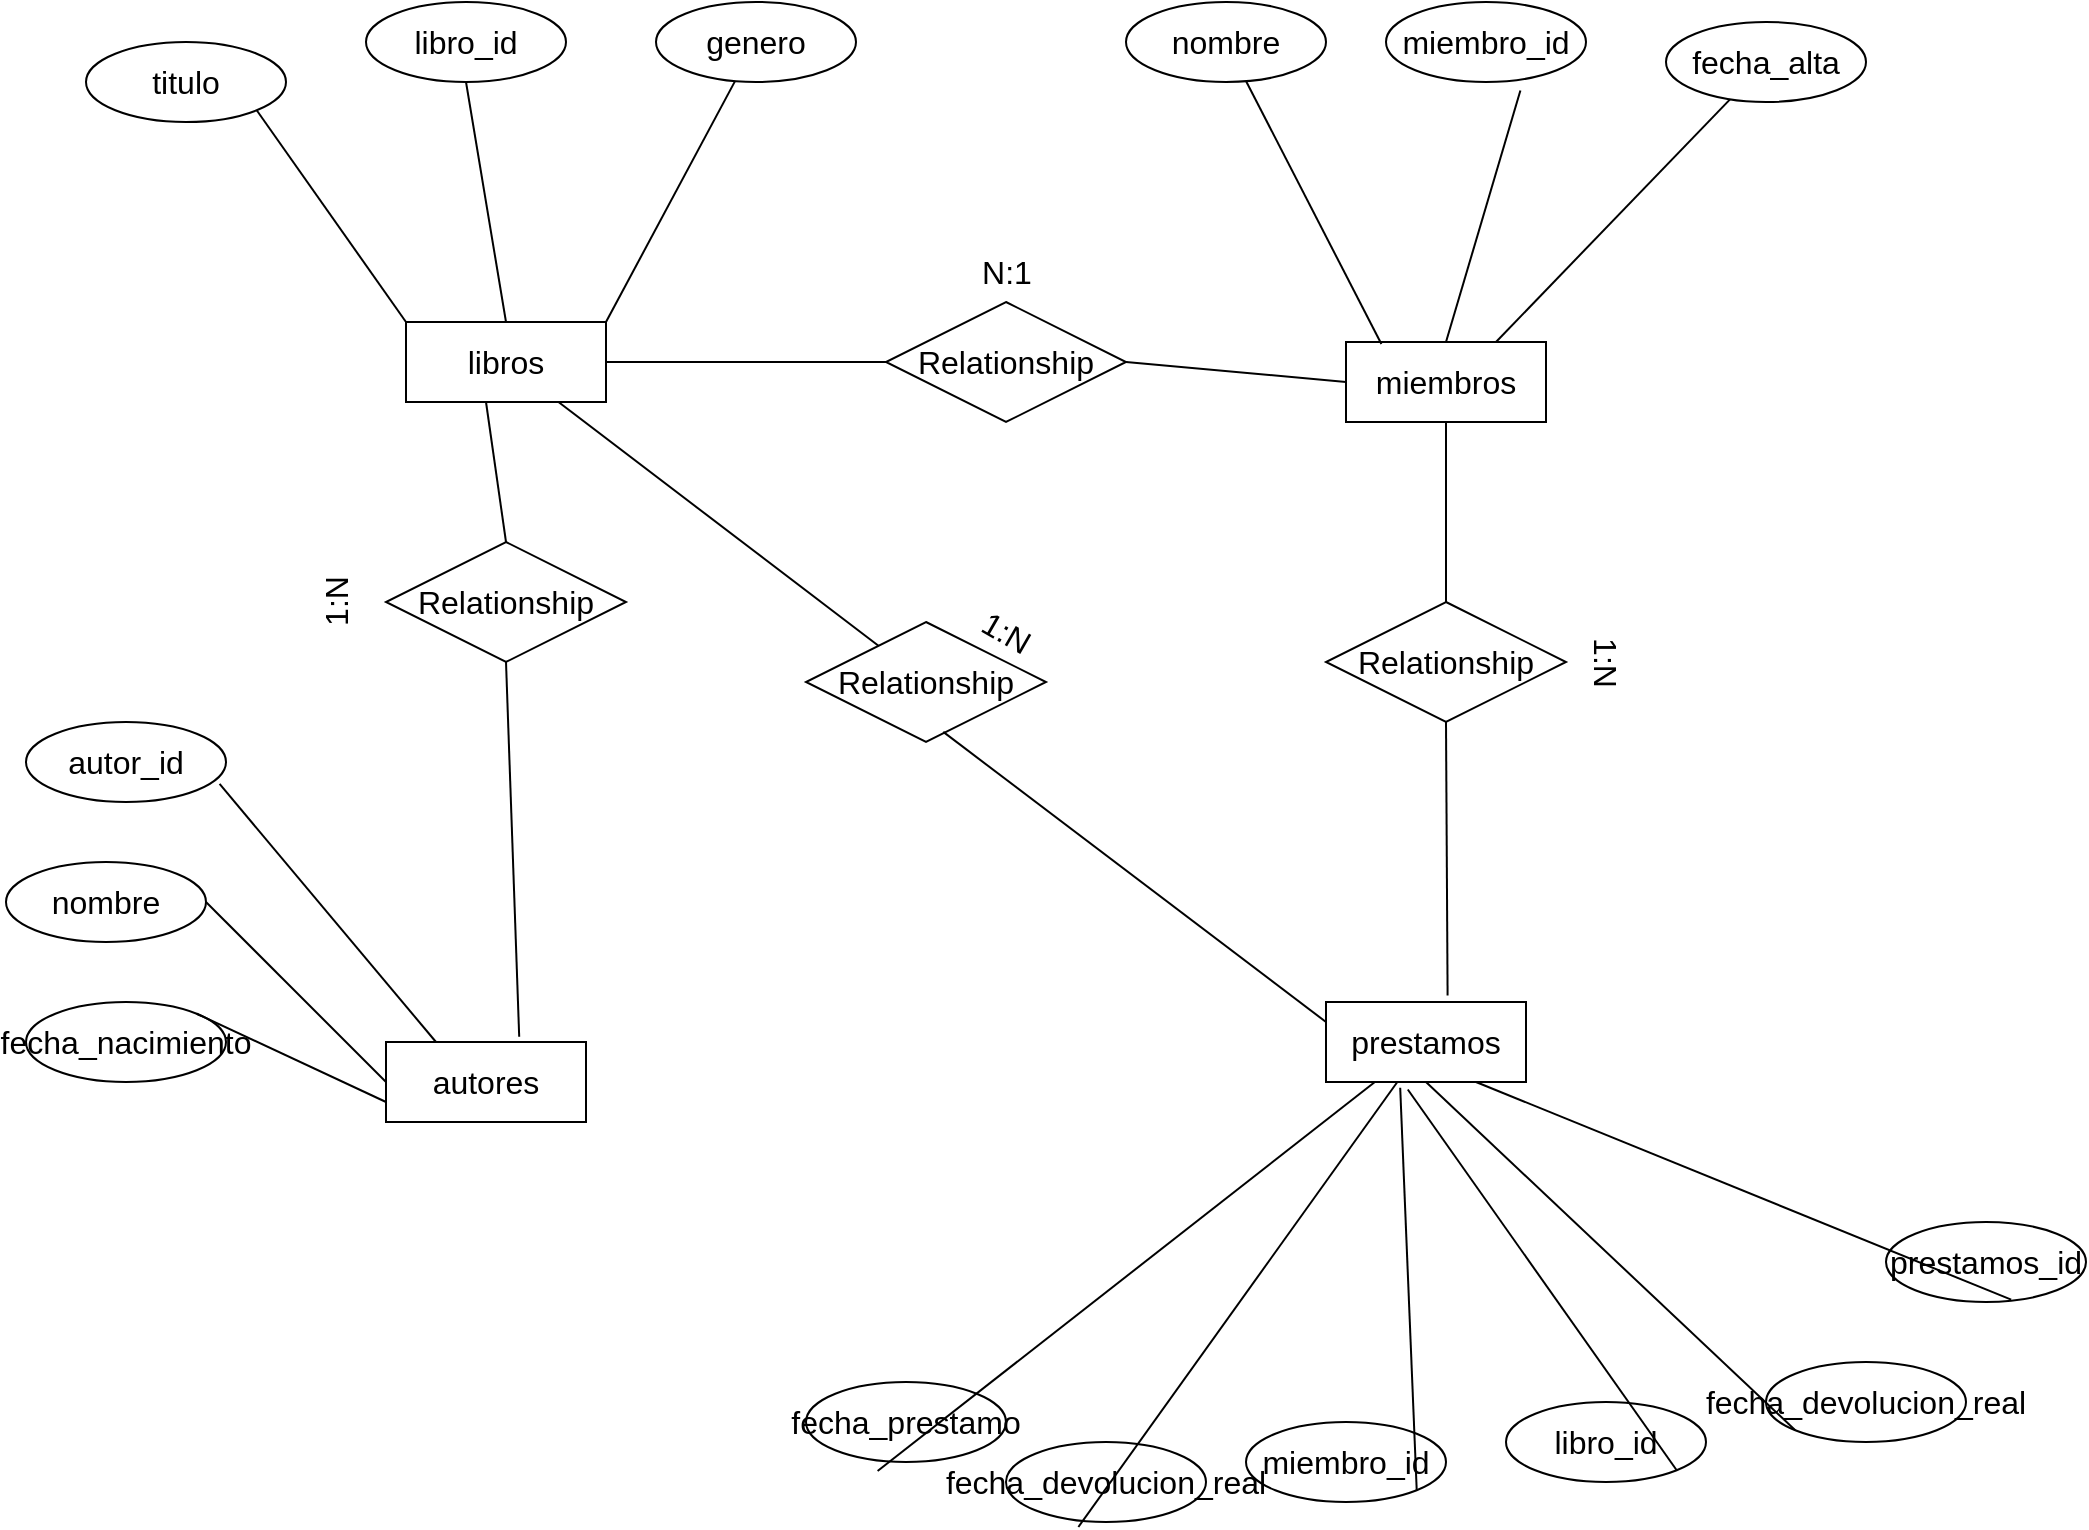 <mxfile version="22.0.8" type="github">
  <diagram id="R2lEEEUBdFMjLlhIrx00" name="Page-1">
    <mxGraphModel dx="2350" dy="846" grid="1" gridSize="10" guides="1" tooltips="1" connect="1" arrows="1" fold="1" page="1" pageScale="1" pageWidth="850" pageHeight="1100" math="0" shadow="0" extFonts="Permanent Marker^https://fonts.googleapis.com/css?family=Permanent+Marker">
      <root>
        <mxCell id="0" />
        <mxCell id="1" parent="0" />
        <mxCell id="UlR07b5k4x8QhfWgp_IP-1" value="prestamos" style="whiteSpace=wrap;html=1;align=center;fontSize=16;" vertex="1" parent="1">
          <mxGeometry x="660" y="540" width="100" height="40" as="geometry" />
        </mxCell>
        <mxCell id="UlR07b5k4x8QhfWgp_IP-2" value="autores" style="whiteSpace=wrap;html=1;align=center;fontSize=16;" vertex="1" parent="1">
          <mxGeometry x="190" y="560" width="100" height="40" as="geometry" />
        </mxCell>
        <mxCell id="UlR07b5k4x8QhfWgp_IP-3" value="libros" style="whiteSpace=wrap;html=1;align=center;fontSize=16;" vertex="1" parent="1">
          <mxGeometry x="200" y="200" width="100" height="40" as="geometry" />
        </mxCell>
        <mxCell id="UlR07b5k4x8QhfWgp_IP-4" value="miembros" style="whiteSpace=wrap;html=1;align=center;fontSize=16;" vertex="1" parent="1">
          <mxGeometry x="670" y="210" width="100" height="40" as="geometry" />
        </mxCell>
        <mxCell id="UlR07b5k4x8QhfWgp_IP-5" value="titulo" style="ellipse;whiteSpace=wrap;html=1;align=center;fontSize=16;" vertex="1" parent="1">
          <mxGeometry x="40" y="60" width="100" height="40" as="geometry" />
        </mxCell>
        <mxCell id="UlR07b5k4x8QhfWgp_IP-6" value="libro_id" style="ellipse;whiteSpace=wrap;html=1;align=center;fontSize=16;" vertex="1" parent="1">
          <mxGeometry x="180" y="40" width="100" height="40" as="geometry" />
        </mxCell>
        <mxCell id="UlR07b5k4x8QhfWgp_IP-7" value="genero" style="ellipse;whiteSpace=wrap;html=1;align=center;fontSize=16;" vertex="1" parent="1">
          <mxGeometry x="325" y="40" width="100" height="40" as="geometry" />
        </mxCell>
        <mxCell id="UlR07b5k4x8QhfWgp_IP-9" value="fecha_alta" style="ellipse;whiteSpace=wrap;html=1;align=center;fontSize=16;" vertex="1" parent="1">
          <mxGeometry x="830" y="50" width="100" height="40" as="geometry" />
        </mxCell>
        <mxCell id="UlR07b5k4x8QhfWgp_IP-10" value="nombre" style="ellipse;whiteSpace=wrap;html=1;align=center;fontSize=16;" vertex="1" parent="1">
          <mxGeometry x="560" y="40" width="100" height="40" as="geometry" />
        </mxCell>
        <mxCell id="UlR07b5k4x8QhfWgp_IP-11" value="miembro_id" style="ellipse;whiteSpace=wrap;html=1;align=center;fontSize=16;" vertex="1" parent="1">
          <mxGeometry x="690" y="40" width="100" height="40" as="geometry" />
        </mxCell>
        <mxCell id="UlR07b5k4x8QhfWgp_IP-12" value="libro_id" style="ellipse;whiteSpace=wrap;html=1;align=center;fontSize=16;" vertex="1" parent="1">
          <mxGeometry x="750" y="740" width="100" height="40" as="geometry" />
        </mxCell>
        <mxCell id="UlR07b5k4x8QhfWgp_IP-13" value="prestamos_id" style="ellipse;whiteSpace=wrap;html=1;align=center;fontSize=16;" vertex="1" parent="1">
          <mxGeometry x="940" y="650" width="100" height="40" as="geometry" />
        </mxCell>
        <mxCell id="UlR07b5k4x8QhfWgp_IP-14" value="miembro_id" style="ellipse;whiteSpace=wrap;html=1;align=center;fontSize=16;" vertex="1" parent="1">
          <mxGeometry x="620" y="750" width="100" height="40" as="geometry" />
        </mxCell>
        <mxCell id="UlR07b5k4x8QhfWgp_IP-15" value="fecha_devolucion_real" style="ellipse;whiteSpace=wrap;html=1;align=center;fontSize=16;" vertex="1" parent="1">
          <mxGeometry x="500" y="760" width="100" height="40" as="geometry" />
        </mxCell>
        <mxCell id="UlR07b5k4x8QhfWgp_IP-16" value="fecha_prestamo" style="ellipse;whiteSpace=wrap;html=1;align=center;fontSize=16;" vertex="1" parent="1">
          <mxGeometry x="400" y="730" width="100" height="40" as="geometry" />
        </mxCell>
        <mxCell id="UlR07b5k4x8QhfWgp_IP-17" value="fecha_devolucion_real" style="ellipse;whiteSpace=wrap;html=1;align=center;fontSize=16;" vertex="1" parent="1">
          <mxGeometry x="880" y="720" width="100" height="40" as="geometry" />
        </mxCell>
        <mxCell id="UlR07b5k4x8QhfWgp_IP-18" value="nombre" style="ellipse;whiteSpace=wrap;html=1;align=center;fontSize=16;" vertex="1" parent="1">
          <mxGeometry y="470" width="100" height="40" as="geometry" />
        </mxCell>
        <mxCell id="UlR07b5k4x8QhfWgp_IP-19" value="autor_id" style="ellipse;whiteSpace=wrap;html=1;align=center;fontSize=16;" vertex="1" parent="1">
          <mxGeometry x="10" y="400" width="100" height="40" as="geometry" />
        </mxCell>
        <mxCell id="UlR07b5k4x8QhfWgp_IP-20" value="fecha_nacimiento" style="ellipse;whiteSpace=wrap;html=1;align=center;fontSize=16;" vertex="1" parent="1">
          <mxGeometry x="10" y="540" width="100" height="40" as="geometry" />
        </mxCell>
        <mxCell id="UlR07b5k4x8QhfWgp_IP-22" value="" style="endArrow=none;html=1;rounded=0;fontSize=12;startSize=8;endSize=8;curved=1;exitX=0.5;exitY=0;exitDx=0;exitDy=0;entryX=0.5;entryY=1;entryDx=0;entryDy=0;" edge="1" parent="1" source="UlR07b5k4x8QhfWgp_IP-3" target="UlR07b5k4x8QhfWgp_IP-6">
          <mxGeometry relative="1" as="geometry">
            <mxPoint x="320" y="340" as="sourcePoint" />
            <mxPoint x="480" y="340" as="targetPoint" />
          </mxGeometry>
        </mxCell>
        <mxCell id="UlR07b5k4x8QhfWgp_IP-27" value="" style="endArrow=none;html=1;rounded=0;fontSize=12;startSize=8;endSize=8;curved=1;exitX=0;exitY=0;exitDx=0;exitDy=0;entryX=1;entryY=1;entryDx=0;entryDy=0;" edge="1" parent="1" source="UlR07b5k4x8QhfWgp_IP-3" target="UlR07b5k4x8QhfWgp_IP-5">
          <mxGeometry relative="1" as="geometry">
            <mxPoint x="160" y="220" as="sourcePoint" />
            <mxPoint x="170" y="180" as="targetPoint" />
          </mxGeometry>
        </mxCell>
        <mxCell id="UlR07b5k4x8QhfWgp_IP-28" value="" style="endArrow=none;html=1;rounded=0;fontSize=12;startSize=8;endSize=8;curved=1;exitX=1;exitY=0;exitDx=0;exitDy=0;" edge="1" parent="1" source="UlR07b5k4x8QhfWgp_IP-3" target="UlR07b5k4x8QhfWgp_IP-7">
          <mxGeometry relative="1" as="geometry">
            <mxPoint x="340" y="200" as="sourcePoint" />
            <mxPoint x="350" y="160" as="targetPoint" />
          </mxGeometry>
        </mxCell>
        <mxCell id="UlR07b5k4x8QhfWgp_IP-29" value="" style="endArrow=none;html=1;rounded=0;fontSize=12;startSize=8;endSize=8;curved=1;exitX=0.25;exitY=0;exitDx=0;exitDy=0;entryX=0.968;entryY=0.774;entryDx=0;entryDy=0;entryPerimeter=0;" edge="1" parent="1" source="UlR07b5k4x8QhfWgp_IP-2" target="UlR07b5k4x8QhfWgp_IP-19">
          <mxGeometry relative="1" as="geometry">
            <mxPoint x="134.85" y="250" as="sourcePoint" />
            <mxPoint x="99.85" y="214" as="targetPoint" />
          </mxGeometry>
        </mxCell>
        <mxCell id="UlR07b5k4x8QhfWgp_IP-30" value="" style="endArrow=none;html=1;rounded=0;fontSize=12;startSize=8;endSize=8;curved=1;exitX=0;exitY=0.5;exitDx=0;exitDy=0;entryX=1;entryY=0.5;entryDx=0;entryDy=0;" edge="1" parent="1" source="UlR07b5k4x8QhfWgp_IP-2" target="UlR07b5k4x8QhfWgp_IP-18">
          <mxGeometry relative="1" as="geometry">
            <mxPoint x="115" y="270" as="sourcePoint" />
            <mxPoint x="80" y="234" as="targetPoint" />
          </mxGeometry>
        </mxCell>
        <mxCell id="UlR07b5k4x8QhfWgp_IP-31" value="" style="endArrow=none;html=1;rounded=0;fontSize=12;startSize=8;endSize=8;curved=1;entryX=1;entryY=0;entryDx=0;entryDy=0;exitX=0;exitY=0.75;exitDx=0;exitDy=0;" edge="1" parent="1" source="UlR07b5k4x8QhfWgp_IP-2" target="UlR07b5k4x8QhfWgp_IP-20">
          <mxGeometry relative="1" as="geometry">
            <mxPoint x="180" y="590" as="sourcePoint" />
            <mxPoint x="60" y="250" as="targetPoint" />
          </mxGeometry>
        </mxCell>
        <mxCell id="UlR07b5k4x8QhfWgp_IP-32" value="" style="endArrow=none;html=1;rounded=0;fontSize=12;startSize=8;endSize=8;curved=1;exitX=0.75;exitY=0;exitDx=0;exitDy=0;" edge="1" parent="1" source="UlR07b5k4x8QhfWgp_IP-4" target="UlR07b5k4x8QhfWgp_IP-9">
          <mxGeometry relative="1" as="geometry">
            <mxPoint x="80" y="306" as="sourcePoint" />
            <mxPoint x="45" y="270" as="targetPoint" />
          </mxGeometry>
        </mxCell>
        <mxCell id="UlR07b5k4x8QhfWgp_IP-33" value="" style="endArrow=none;html=1;rounded=0;fontSize=12;startSize=8;endSize=8;curved=1;exitX=0.5;exitY=0;exitDx=0;exitDy=0;entryX=0.672;entryY=1.106;entryDx=0;entryDy=0;entryPerimeter=0;" edge="1" parent="1" source="UlR07b5k4x8QhfWgp_IP-4" target="UlR07b5k4x8QhfWgp_IP-11">
          <mxGeometry relative="1" as="geometry">
            <mxPoint x="65" y="316" as="sourcePoint" />
            <mxPoint x="30" y="280" as="targetPoint" />
          </mxGeometry>
        </mxCell>
        <mxCell id="UlR07b5k4x8QhfWgp_IP-34" value="" style="endArrow=none;html=1;rounded=0;fontSize=12;startSize=8;endSize=8;curved=1;exitX=0.177;exitY=0.026;exitDx=0;exitDy=0;exitPerimeter=0;" edge="1" parent="1" source="UlR07b5k4x8QhfWgp_IP-4" target="UlR07b5k4x8QhfWgp_IP-10">
          <mxGeometry relative="1" as="geometry">
            <mxPoint x="45" y="336" as="sourcePoint" />
            <mxPoint x="10" y="300" as="targetPoint" />
          </mxGeometry>
        </mxCell>
        <mxCell id="UlR07b5k4x8QhfWgp_IP-35" value="" style="endArrow=none;html=1;rounded=0;fontSize=12;startSize=8;endSize=8;curved=1;exitX=0.75;exitY=1;exitDx=0;exitDy=0;entryX=0.626;entryY=0.971;entryDx=0;entryDy=0;entryPerimeter=0;" edge="1" parent="1" source="UlR07b5k4x8QhfWgp_IP-1" target="UlR07b5k4x8QhfWgp_IP-13">
          <mxGeometry relative="1" as="geometry">
            <mxPoint x="35" y="356" as="sourcePoint" />
            <mxPoint y="320" as="targetPoint" />
          </mxGeometry>
        </mxCell>
        <mxCell id="UlR07b5k4x8QhfWgp_IP-36" value="" style="endArrow=none;html=1;rounded=0;fontSize=12;startSize=8;endSize=8;curved=1;exitX=0.409;exitY=1.094;exitDx=0;exitDy=0;entryX=1;entryY=1;entryDx=0;entryDy=0;exitPerimeter=0;" edge="1" parent="1" source="UlR07b5k4x8QhfWgp_IP-1" target="UlR07b5k4x8QhfWgp_IP-12">
          <mxGeometry relative="1" as="geometry">
            <mxPoint x="654.85" y="595.77" as="sourcePoint" />
            <mxPoint x="629.85" y="469.77" as="targetPoint" />
          </mxGeometry>
        </mxCell>
        <mxCell id="UlR07b5k4x8QhfWgp_IP-37" value="" style="endArrow=none;html=1;rounded=0;fontSize=12;startSize=8;endSize=8;curved=1;exitX=0.371;exitY=1.071;exitDx=0;exitDy=0;entryX=1;entryY=1;entryDx=0;entryDy=0;exitPerimeter=0;" edge="1" parent="1" source="UlR07b5k4x8QhfWgp_IP-1" target="UlR07b5k4x8QhfWgp_IP-14">
          <mxGeometry relative="1" as="geometry">
            <mxPoint x="625" y="616" as="sourcePoint" />
            <mxPoint x="600" y="490" as="targetPoint" />
          </mxGeometry>
        </mxCell>
        <mxCell id="UlR07b5k4x8QhfWgp_IP-38" value="" style="endArrow=none;html=1;rounded=0;fontSize=12;startSize=8;endSize=8;curved=1;entryX=0.358;entryY=1.112;entryDx=0;entryDy=0;entryPerimeter=0;" edge="1" parent="1" source="UlR07b5k4x8QhfWgp_IP-1" target="UlR07b5k4x8QhfWgp_IP-16">
          <mxGeometry relative="1" as="geometry">
            <mxPoint x="602.5" y="626" as="sourcePoint" />
            <mxPoint x="577.5" y="500" as="targetPoint" />
          </mxGeometry>
        </mxCell>
        <mxCell id="UlR07b5k4x8QhfWgp_IP-39" value="" style="endArrow=none;html=1;rounded=0;fontSize=12;startSize=8;endSize=8;curved=1;entryX=0.362;entryY=1.062;entryDx=0;entryDy=0;entryPerimeter=0;" edge="1" parent="1" source="UlR07b5k4x8QhfWgp_IP-1" target="UlR07b5k4x8QhfWgp_IP-15">
          <mxGeometry relative="1" as="geometry">
            <mxPoint x="575" y="636" as="sourcePoint" />
            <mxPoint x="550" y="510" as="targetPoint" />
          </mxGeometry>
        </mxCell>
        <mxCell id="UlR07b5k4x8QhfWgp_IP-40" value="" style="endArrow=none;html=1;rounded=0;fontSize=12;startSize=8;endSize=8;curved=1;exitX=0;exitY=1;exitDx=0;exitDy=0;entryX=0.5;entryY=1;entryDx=0;entryDy=0;" edge="1" parent="1" source="UlR07b5k4x8QhfWgp_IP-17" target="UlR07b5k4x8QhfWgp_IP-1">
          <mxGeometry relative="1" as="geometry">
            <mxPoint x="550" y="643" as="sourcePoint" />
            <mxPoint x="525" y="517" as="targetPoint" />
          </mxGeometry>
        </mxCell>
        <mxCell id="UlR07b5k4x8QhfWgp_IP-42" value="Relationship" style="shape=rhombus;perimeter=rhombusPerimeter;whiteSpace=wrap;html=1;align=center;fontSize=16;" vertex="1" parent="1">
          <mxGeometry x="400" y="350" width="120" height="60" as="geometry" />
        </mxCell>
        <mxCell id="UlR07b5k4x8QhfWgp_IP-44" value="" style="endArrow=none;html=1;rounded=0;fontSize=12;startSize=8;endSize=8;curved=1;exitX=0;exitY=0.25;exitDx=0;exitDy=0;entryX=0.572;entryY=0.916;entryDx=0;entryDy=0;entryPerimeter=0;" edge="1" parent="1" source="UlR07b5k4x8QhfWgp_IP-1" target="UlR07b5k4x8QhfWgp_IP-42">
          <mxGeometry relative="1" as="geometry">
            <mxPoint x="574.85" y="585.77" as="sourcePoint" />
            <mxPoint x="559.85" y="479.77" as="targetPoint" />
          </mxGeometry>
        </mxCell>
        <mxCell id="UlR07b5k4x8QhfWgp_IP-45" value="" style="endArrow=none;html=1;rounded=0;fontSize=12;startSize=8;endSize=8;curved=1;" edge="1" parent="1" source="UlR07b5k4x8QhfWgp_IP-42" target="UlR07b5k4x8QhfWgp_IP-3">
          <mxGeometry relative="1" as="geometry">
            <mxPoint x="591.36" y="440" as="sourcePoint" />
            <mxPoint x="350.36" y="295" as="targetPoint" />
          </mxGeometry>
        </mxCell>
        <mxCell id="UlR07b5k4x8QhfWgp_IP-46" value="1:N" style="text;html=1;align=center;verticalAlign=middle;resizable=0;points=[];autosize=1;strokeColor=none;fillColor=none;fontSize=16;rotation=30;" vertex="1" parent="1">
          <mxGeometry x="475" y="340" width="50" height="30" as="geometry" />
        </mxCell>
        <mxCell id="UlR07b5k4x8QhfWgp_IP-48" value="Relationship" style="shape=rhombus;perimeter=rhombusPerimeter;whiteSpace=wrap;html=1;align=center;fontSize=16;" vertex="1" parent="1">
          <mxGeometry x="440" y="190" width="120" height="60" as="geometry" />
        </mxCell>
        <mxCell id="UlR07b5k4x8QhfWgp_IP-49" value="Relationship" style="shape=rhombus;perimeter=rhombusPerimeter;whiteSpace=wrap;html=1;align=center;fontSize=16;" vertex="1" parent="1">
          <mxGeometry x="660" y="340" width="120" height="60" as="geometry" />
        </mxCell>
        <mxCell id="UlR07b5k4x8QhfWgp_IP-50" value="Relationship" style="shape=rhombus;perimeter=rhombusPerimeter;whiteSpace=wrap;html=1;align=center;fontSize=16;" vertex="1" parent="1">
          <mxGeometry x="190" y="310" width="120" height="60" as="geometry" />
        </mxCell>
        <mxCell id="UlR07b5k4x8QhfWgp_IP-54" value="" style="endArrow=none;html=1;rounded=0;fontSize=12;startSize=8;endSize=8;curved=1;exitX=0.5;exitY=1;exitDx=0;exitDy=0;entryX=0.5;entryY=0;entryDx=0;entryDy=0;" edge="1" parent="1" source="UlR07b5k4x8QhfWgp_IP-4" target="UlR07b5k4x8QhfWgp_IP-49">
          <mxGeometry relative="1" as="geometry">
            <mxPoint x="770" y="280" as="sourcePoint" />
            <mxPoint x="685" y="336" as="targetPoint" />
          </mxGeometry>
        </mxCell>
        <mxCell id="UlR07b5k4x8QhfWgp_IP-55" value="" style="endArrow=none;html=1;rounded=0;fontSize=12;startSize=8;endSize=8;curved=1;entryX=0.608;entryY=-0.082;entryDx=0;entryDy=0;entryPerimeter=0;exitX=0.5;exitY=1;exitDx=0;exitDy=0;" edge="1" parent="1" source="UlR07b5k4x8QhfWgp_IP-49" target="UlR07b5k4x8QhfWgp_IP-1">
          <mxGeometry relative="1" as="geometry">
            <mxPoint x="730" y="420" as="sourcePoint" />
            <mxPoint x="740" y="525" as="targetPoint" />
          </mxGeometry>
        </mxCell>
        <mxCell id="UlR07b5k4x8QhfWgp_IP-56" value="1:N" style="text;html=1;align=center;verticalAlign=middle;resizable=0;points=[];autosize=1;strokeColor=none;fillColor=none;fontSize=16;rotation=90;" vertex="1" parent="1">
          <mxGeometry x="775" y="355" width="50" height="30" as="geometry" />
        </mxCell>
        <mxCell id="UlR07b5k4x8QhfWgp_IP-57" value="N:1" style="text;html=1;align=center;verticalAlign=middle;resizable=0;points=[];autosize=1;strokeColor=none;fillColor=none;fontSize=16;rotation=0;" vertex="1" parent="1">
          <mxGeometry x="475" y="160" width="50" height="30" as="geometry" />
        </mxCell>
        <mxCell id="UlR07b5k4x8QhfWgp_IP-59" value="" style="endArrow=none;html=1;rounded=0;fontSize=12;startSize=8;endSize=8;curved=1;exitX=0;exitY=0.5;exitDx=0;exitDy=0;" edge="1" parent="1" source="UlR07b5k4x8QhfWgp_IP-48">
          <mxGeometry relative="1" as="geometry">
            <mxPoint x="420" y="340" as="sourcePoint" />
            <mxPoint x="300" y="220" as="targetPoint" />
          </mxGeometry>
        </mxCell>
        <mxCell id="UlR07b5k4x8QhfWgp_IP-60" value="" style="endArrow=none;html=1;rounded=0;fontSize=12;startSize=8;endSize=8;curved=1;entryX=1;entryY=0.5;entryDx=0;entryDy=0;" edge="1" parent="1" target="UlR07b5k4x8QhfWgp_IP-48">
          <mxGeometry relative="1" as="geometry">
            <mxPoint x="670" y="230" as="sourcePoint" />
            <mxPoint x="560" y="120" as="targetPoint" />
          </mxGeometry>
        </mxCell>
        <mxCell id="UlR07b5k4x8QhfWgp_IP-65" value="" style="endArrow=none;html=1;rounded=0;fontSize=12;startSize=8;endSize=8;curved=1;exitX=0.5;exitY=0;exitDx=0;exitDy=0;entryX=0.968;entryY=0.774;entryDx=0;entryDy=0;entryPerimeter=0;" edge="1" parent="1" source="UlR07b5k4x8QhfWgp_IP-50">
          <mxGeometry relative="1" as="geometry">
            <mxPoint x="389" y="366" as="sourcePoint" />
            <mxPoint x="240" y="240.0" as="targetPoint" />
          </mxGeometry>
        </mxCell>
        <mxCell id="UlR07b5k4x8QhfWgp_IP-66" value="" style="endArrow=none;html=1;rounded=0;fontSize=12;startSize=8;endSize=8;curved=1;exitX=0.666;exitY=-0.065;exitDx=0;exitDy=0;entryX=0.5;entryY=1;entryDx=0;entryDy=0;exitPerimeter=0;" edge="1" parent="1" source="UlR07b5k4x8QhfWgp_IP-2" target="UlR07b5k4x8QhfWgp_IP-50">
          <mxGeometry relative="1" as="geometry">
            <mxPoint x="324.5" y="516" as="sourcePoint" />
            <mxPoint x="175.5" y="390" as="targetPoint" />
          </mxGeometry>
        </mxCell>
        <mxCell id="UlR07b5k4x8QhfWgp_IP-68" value="1:N" style="text;html=1;align=center;verticalAlign=middle;resizable=0;points=[];autosize=1;strokeColor=none;fillColor=none;fontSize=16;rotation=-90;" vertex="1" parent="1">
          <mxGeometry x="140" y="325" width="50" height="30" as="geometry" />
        </mxCell>
      </root>
    </mxGraphModel>
  </diagram>
</mxfile>
